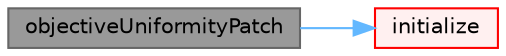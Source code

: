 digraph "objectiveUniformityPatch"
{
 // LATEX_PDF_SIZE
  bgcolor="transparent";
  edge [fontname=Helvetica,fontsize=10,labelfontname=Helvetica,labelfontsize=10];
  node [fontname=Helvetica,fontsize=10,shape=box,height=0.2,width=0.4];
  rankdir="LR";
  Node1 [id="Node000001",label="objectiveUniformityPatch",height=0.2,width=0.4,color="gray40", fillcolor="grey60", style="filled", fontcolor="black",tooltip=" "];
  Node1 -> Node2 [id="edge1_Node000001_Node000002",color="steelblue1",style="solid",tooltip=" "];
  Node2 [id="Node000002",label="initialize",height=0.2,width=0.4,color="red", fillcolor="#FFF0F0", style="filled",URL="$classFoam_1_1objectives_1_1objectiveUniformityPatch.html#a25a40b6614565f755233080a384c35f1",tooltip=" "];
}

